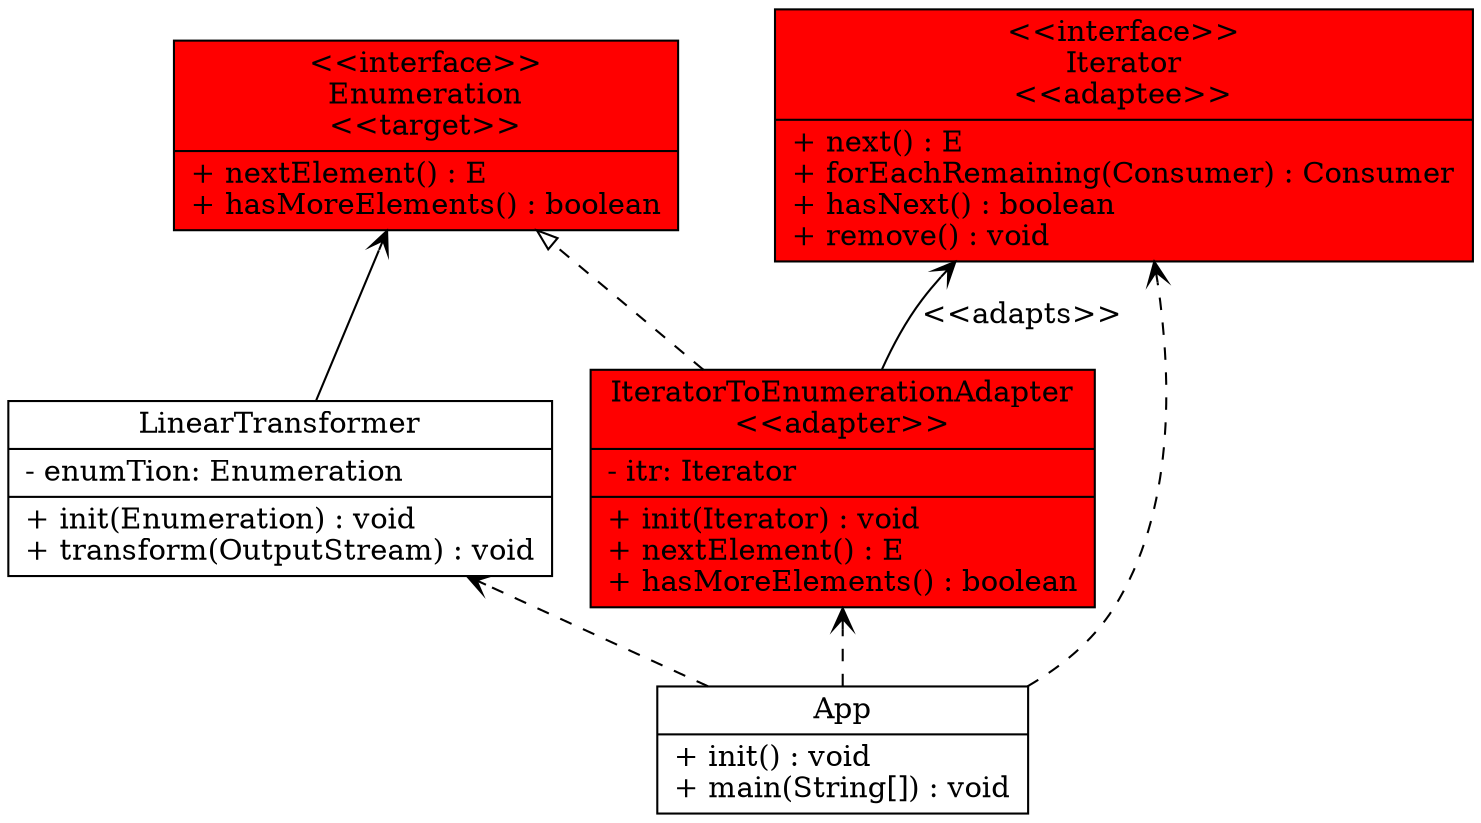 digraph model{
rankdir = BT;
Enumeration [
shape="record",style="filled",fillcolor=red
label = "{\<\<interface\>\>\nEnumeration\n\<\<target\>\>| + nextElement() : E\l+ hasMoreElements() : boolean\l}"
];

App [
shape="record",
label = "{App| + init() : void\l+ main(String[]) : void\l}"
];

LinearTransformer [
shape="record",
label = "{LinearTransformer| - enumTion: Enumeration\l|+ init(Enumeration) : void\l+ transform(OutputStream) : void\l}"
];

IteratorToEnumerationAdapter [
shape="record",style="filled",fillcolor=red
label = "{IteratorToEnumerationAdapter\n\<\<adapter\>\>|- itr: Iterator\l|+ init(Iterator) : void\l+ nextElement() : E\l+ hasMoreElements() : boolean\l}"
];

Iterator [
shape="record",style="filled",fillcolor=red
label = "{\<\<interface\>\>\nIterator\n\<\<adaptee\>\>| + next() : E\l+ forEachRemaining(Consumer) : Consumer\l+ hasNext() : boolean\l+ remove() : void\l}"
];

//writing relations between classes now
App -> IteratorToEnumerationAdapter [arrowhead = "vee", style = "dashed"];
App -> Iterator [arrowhead = "vee", style = "dashed"];
App -> LinearTransformer [arrowhead = "vee", style = "dashed"];
IteratorToEnumerationAdapter -> Enumeration [arrowhead = "empty", style = "dashed"];
LinearTransformer -> Enumeration [arrowhead = "vee"];
IteratorToEnumerationAdapter -> Iterator [arrowhead = "vee", label = "\<\<adapts\>\>"];
}